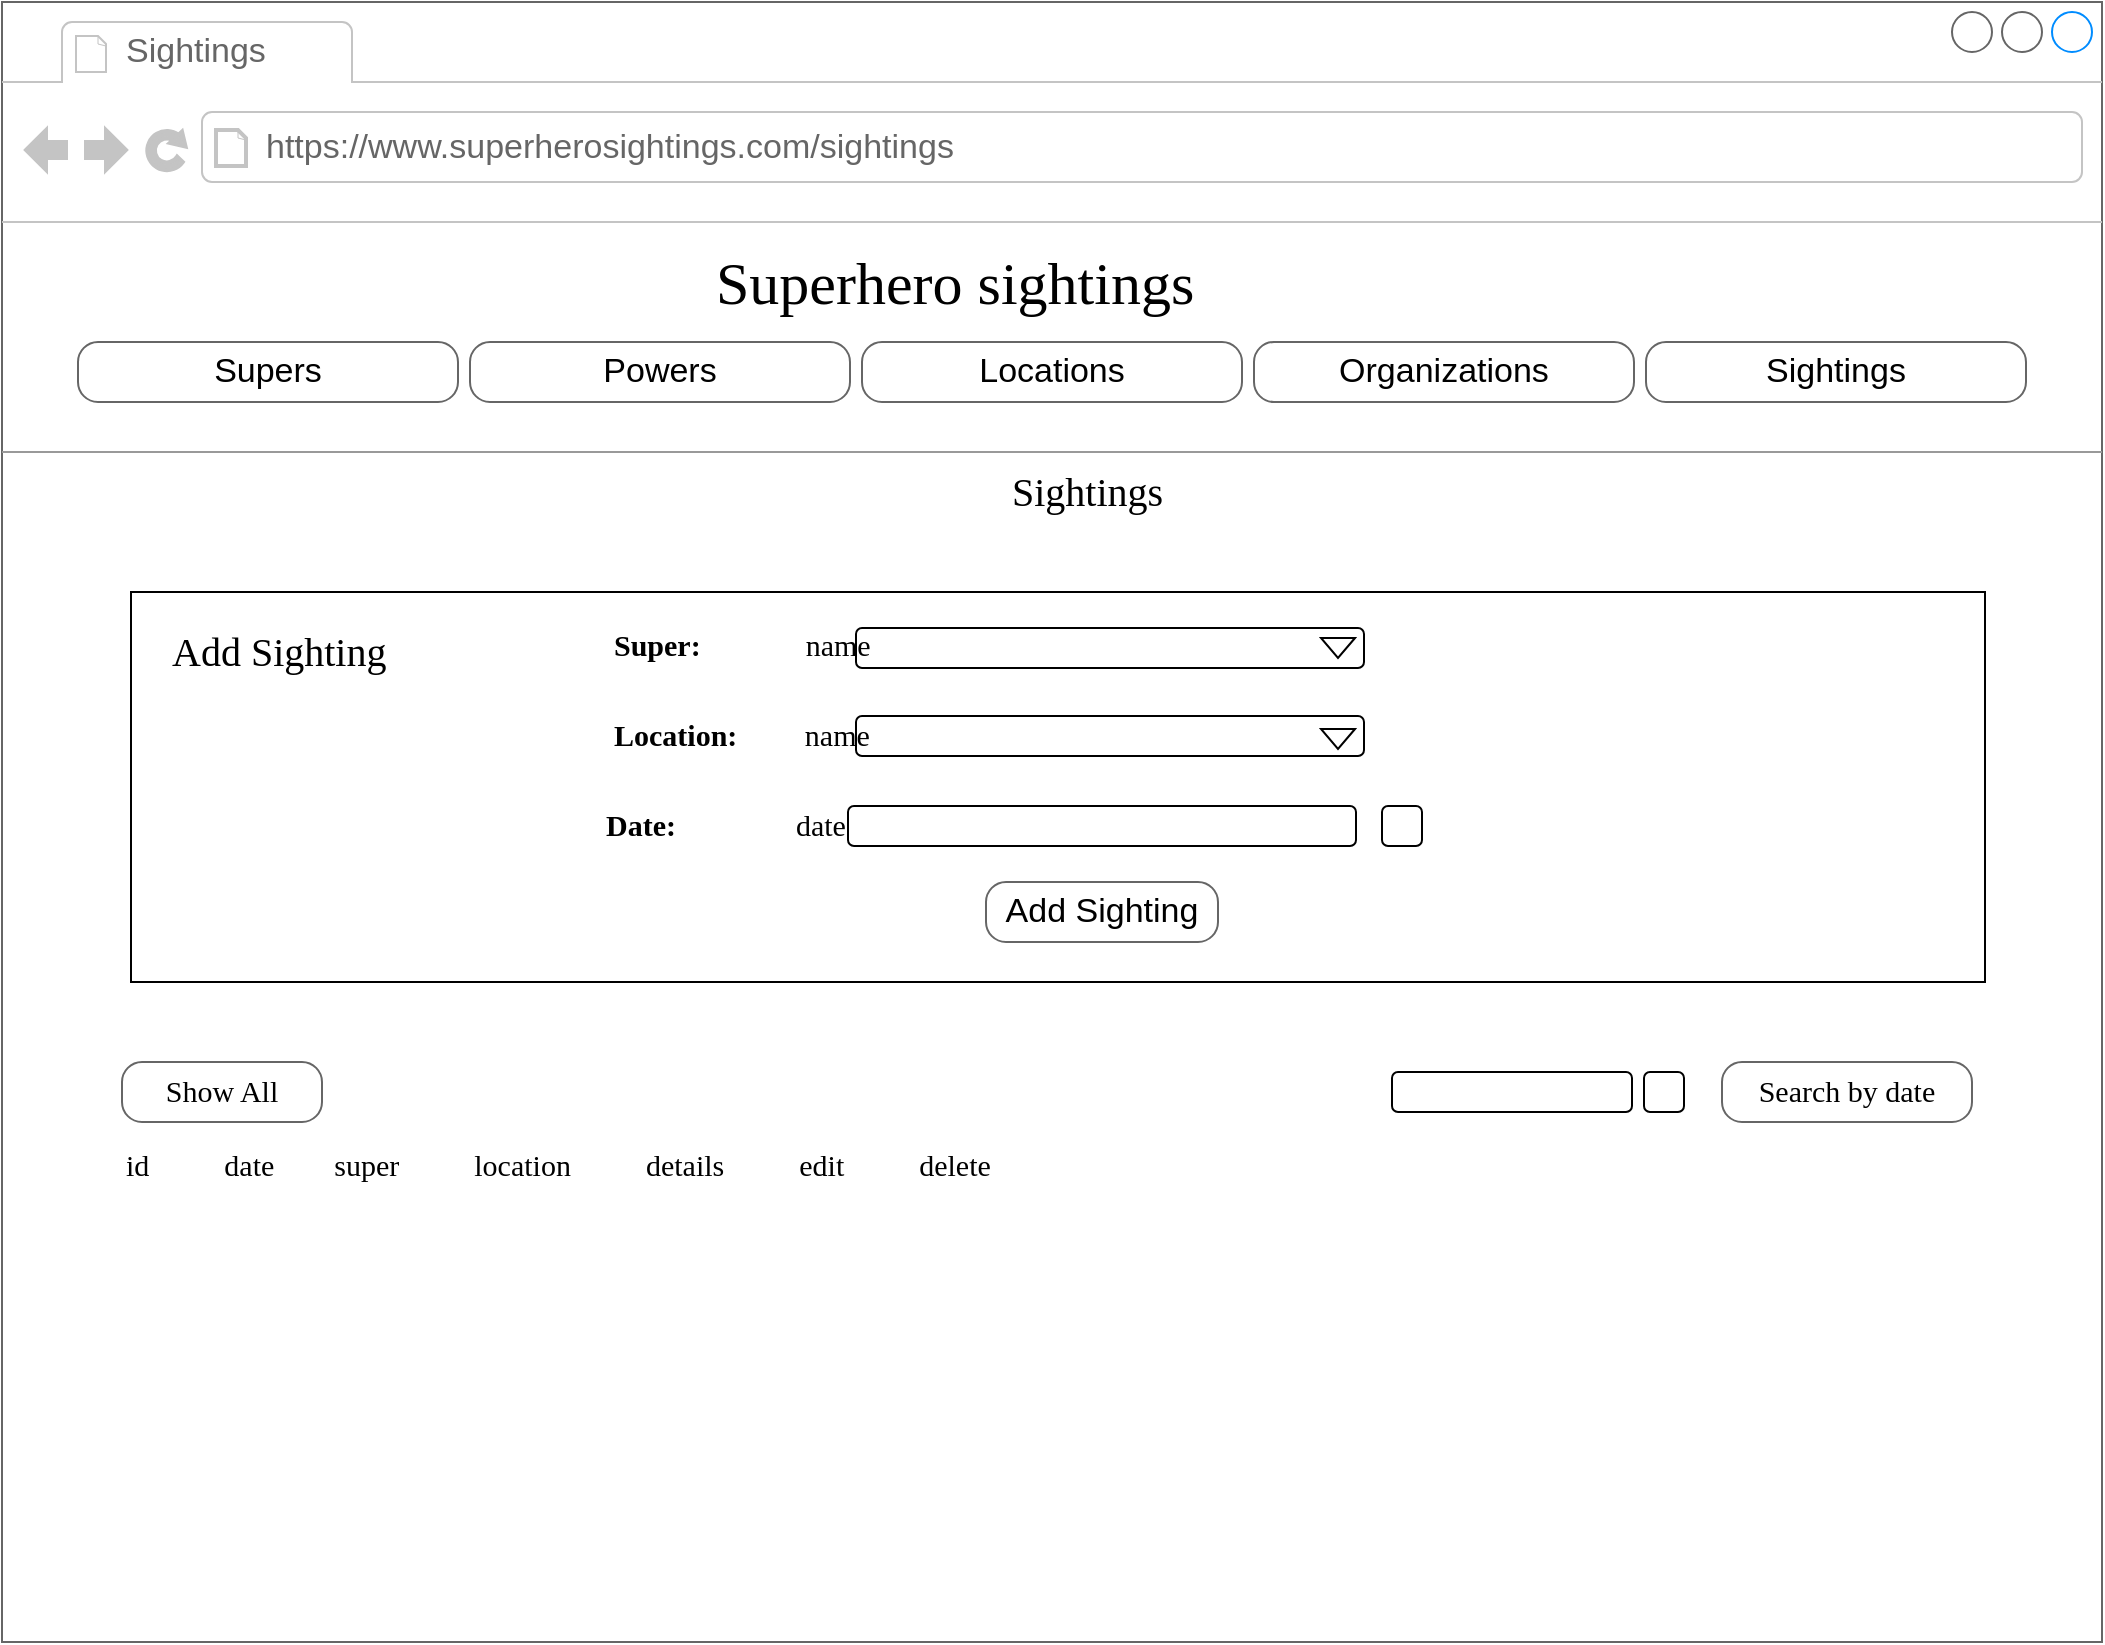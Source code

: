 <mxfile version="14.1.9" type="device"><diagram name="Page-1" id="2cc2dc42-3aac-f2a9-1cec-7a8b7cbee084"><mxGraphModel dx="1422" dy="794" grid="1" gridSize="10" guides="1" tooltips="1" connect="1" arrows="1" fold="1" page="1" pageScale="1" pageWidth="1100" pageHeight="850" background="#ffffff" math="0" shadow="0"><root><mxCell id="0"/><mxCell id="1" parent="0"/><mxCell id="7026571954dc6520-1" value="" style="strokeWidth=1;shadow=0;dashed=0;align=center;html=1;shape=mxgraph.mockup.containers.browserWindow;rSize=0;strokeColor=#666666;mainText=,;recursiveResize=0;rounded=0;labelBackgroundColor=none;fontFamily=Verdana;fontSize=12" parent="1" vertex="1"><mxGeometry x="7" y="10" width="1050" height="820" as="geometry"/></mxCell><mxCell id="7026571954dc6520-2" value="Sightings" style="strokeWidth=1;shadow=0;dashed=0;align=center;html=1;shape=mxgraph.mockup.containers.anchor;fontSize=17;fontColor=#666666;align=left;" parent="7026571954dc6520-1" vertex="1"><mxGeometry x="60" y="12" width="100" height="26" as="geometry"/></mxCell><mxCell id="7026571954dc6520-3" value="https://www.superherosightings.com/sightings" style="strokeWidth=1;shadow=0;dashed=0;align=center;html=1;shape=mxgraph.mockup.containers.anchor;rSize=0;fontSize=17;fontColor=#666666;align=left;" parent="7026571954dc6520-1" vertex="1"><mxGeometry x="130" y="60" width="250" height="26" as="geometry"/></mxCell><mxCell id="7026571954dc6520-4" value="Superhero sightings" style="text;html=1;points=[];align=left;verticalAlign=top;spacingTop=-4;fontSize=30;fontFamily=Verdana" parent="7026571954dc6520-1" vertex="1"><mxGeometry x="355" y="120" width="340" height="50" as="geometry"/></mxCell><mxCell id="7026571954dc6520-15" value="" style="verticalLabelPosition=bottom;shadow=0;dashed=0;align=center;html=1;verticalAlign=top;strokeWidth=1;shape=mxgraph.mockup.markup.line;strokeColor=#999999;rounded=0;labelBackgroundColor=none;fillColor=#ffffff;fontFamily=Verdana;fontSize=12;fontColor=#000000;" parent="7026571954dc6520-1" vertex="1"><mxGeometry y="120" width="1050" height="210" as="geometry"/></mxCell><mxCell id="1FFnmIm4WuDAt7eWRF6D-5" value="Supers" style="strokeWidth=1;shadow=0;dashed=0;align=center;html=1;shape=mxgraph.mockup.buttons.button;strokeColor=#666666;mainText=;buttonStyle=round;fontSize=17;fontStyle=0;fillColor=none;whiteSpace=wrap;rounded=0;labelBackgroundColor=none;" parent="7026571954dc6520-1" vertex="1"><mxGeometry x="38" y="170" width="190" height="30" as="geometry"/></mxCell><mxCell id="1FFnmIm4WuDAt7eWRF6D-6" value="Powers" style="strokeWidth=1;shadow=0;dashed=0;align=center;html=1;shape=mxgraph.mockup.buttons.button;strokeColor=#666666;mainText=;buttonStyle=round;fontSize=17;fontStyle=0;fillColor=none;whiteSpace=wrap;rounded=0;labelBackgroundColor=none;" parent="7026571954dc6520-1" vertex="1"><mxGeometry x="234" y="170" width="190" height="30" as="geometry"/></mxCell><mxCell id="1FFnmIm4WuDAt7eWRF6D-7" value="Locations" style="strokeWidth=1;shadow=0;dashed=0;align=center;html=1;shape=mxgraph.mockup.buttons.button;strokeColor=#666666;mainText=;buttonStyle=round;fontSize=17;fontStyle=0;fillColor=none;whiteSpace=wrap;rounded=0;labelBackgroundColor=none;" parent="7026571954dc6520-1" vertex="1"><mxGeometry x="430" y="170" width="190" height="30" as="geometry"/></mxCell><mxCell id="1FFnmIm4WuDAt7eWRF6D-8" value="Organizations" style="strokeWidth=1;shadow=0;dashed=0;align=center;html=1;shape=mxgraph.mockup.buttons.button;strokeColor=#666666;mainText=;buttonStyle=round;fontSize=17;fontStyle=0;fillColor=none;whiteSpace=wrap;rounded=0;labelBackgroundColor=none;" parent="7026571954dc6520-1" vertex="1"><mxGeometry x="626" y="170" width="190" height="30" as="geometry"/></mxCell><mxCell id="1FFnmIm4WuDAt7eWRF6D-9" value="Sightings" style="strokeWidth=1;shadow=0;dashed=0;align=center;html=1;shape=mxgraph.mockup.buttons.button;strokeColor=#666666;mainText=;buttonStyle=round;fontSize=17;fontStyle=0;fillColor=none;whiteSpace=wrap;rounded=0;labelBackgroundColor=none;" parent="7026571954dc6520-1" vertex="1"><mxGeometry x="822" y="170" width="190" height="30" as="geometry"/></mxCell><mxCell id="OYs6JCSbxtAuv04W-v1A-5" value="Add Sighting" style="strokeWidth=1;shadow=0;dashed=0;align=center;html=1;shape=mxgraph.mockup.buttons.button;strokeColor=#666666;mainText=;buttonStyle=round;fontSize=17;fontStyle=0;fillColor=none;whiteSpace=wrap;rounded=0;labelBackgroundColor=none;" parent="7026571954dc6520-1" vertex="1"><mxGeometry x="492" y="440" width="116" height="30" as="geometry"/></mxCell><mxCell id="OYs6JCSbxtAuv04W-v1A-10" value="&lt;b&gt;Date:&amp;nbsp; &amp;nbsp; &amp;nbsp; &amp;nbsp; &amp;nbsp; &amp;nbsp; &amp;nbsp; &amp;nbsp; &lt;/b&gt;date" style="text;html=1;points=[];align=left;verticalAlign=top;spacingTop=-4;fontSize=15;fontFamily=Verdana" parent="7026571954dc6520-1" vertex="1"><mxGeometry x="300" y="400" width="159" height="30" as="geometry"/></mxCell><mxCell id="OYs6JCSbxtAuv04W-v1A-11" value="" style="rounded=1;whiteSpace=wrap;html=1;glass=0;fillColor=none;" parent="7026571954dc6520-1" vertex="1"><mxGeometry x="423" y="402" width="254" height="20" as="geometry"/></mxCell><mxCell id="OYs6JCSbxtAuv04W-v1A-12" value="" style="rounded=1;whiteSpace=wrap;html=1;glass=0;fillColor=none;" parent="7026571954dc6520-1" vertex="1"><mxGeometry x="690" y="402" width="20" height="20" as="geometry"/></mxCell><mxCell id="M29_HFGSVOU4YGPwLRbJ-1" value="id&amp;nbsp; &amp;nbsp; &amp;nbsp; &amp;nbsp; &amp;nbsp; date&amp;nbsp; &amp;nbsp; &amp;nbsp; &amp;nbsp; super&amp;nbsp; &amp;nbsp; &amp;nbsp; &amp;nbsp; &amp;nbsp; location&amp;nbsp; &amp;nbsp; &amp;nbsp; &amp;nbsp; &amp;nbsp; details&amp;nbsp; &amp;nbsp; &amp;nbsp; &amp;nbsp; &amp;nbsp; edit&amp;nbsp; &amp;nbsp; &amp;nbsp; &amp;nbsp; &amp;nbsp; delete&amp;nbsp; &amp;nbsp;" style="text;html=1;points=[];align=left;verticalAlign=top;spacingTop=-4;fontSize=15;fontFamily=Verdana" parent="7026571954dc6520-1" vertex="1"><mxGeometry x="60" y="570" width="940" height="30" as="geometry"/></mxCell><mxCell id="M29_HFGSVOU4YGPwLRbJ-2" value="&lt;span style=&quot;font-family: &amp;#34;verdana&amp;#34; ; font-size: 15px ; text-align: left&quot;&gt;Search by date&lt;/span&gt;" style="strokeWidth=1;shadow=0;dashed=0;align=center;html=1;shape=mxgraph.mockup.buttons.button;strokeColor=#666666;mainText=;buttonStyle=round;fontSize=17;fontStyle=0;fillColor=none;whiteSpace=wrap;rounded=0;labelBackgroundColor=none;" parent="7026571954dc6520-1" vertex="1"><mxGeometry x="860" y="530" width="125" height="30" as="geometry"/></mxCell><mxCell id="M29_HFGSVOU4YGPwLRbJ-3" value="" style="rounded=1;whiteSpace=wrap;html=1;fillColor=none;" parent="7026571954dc6520-1" vertex="1"><mxGeometry x="695" y="535" width="120" height="20" as="geometry"/></mxCell><mxCell id="M29_HFGSVOU4YGPwLRbJ-7" value="" style="rounded=1;whiteSpace=wrap;html=1;glass=0;fillColor=none;" parent="7026571954dc6520-1" vertex="1"><mxGeometry x="821" y="535" width="20" height="20" as="geometry"/></mxCell><mxCell id="M29_HFGSVOU4YGPwLRbJ-8" value="&lt;span style=&quot;font-family: &amp;#34;verdana&amp;#34; ; font-size: 15px ; text-align: left&quot;&gt;Show All&lt;/span&gt;" style="strokeWidth=1;shadow=0;dashed=0;align=center;html=1;shape=mxgraph.mockup.buttons.button;strokeColor=#666666;mainText=;buttonStyle=round;fontSize=17;fontStyle=0;fillColor=none;whiteSpace=wrap;rounded=0;labelBackgroundColor=none;" parent="7026571954dc6520-1" vertex="1"><mxGeometry x="60" y="530" width="100" height="30" as="geometry"/></mxCell><mxCell id="OYs6JCSbxtAuv04W-v1A-1" value="Sightings" style="text;html=1;points=[];align=left;verticalAlign=top;spacingTop=-4;fontSize=20;fontFamily=Verdana" parent="1" vertex="1"><mxGeometry x="510" y="240" width="170" height="30" as="geometry"/></mxCell><mxCell id="OYs6JCSbxtAuv04W-v1A-3" value="&lt;b&gt;Super:&amp;nbsp; &amp;nbsp; &amp;nbsp; &amp;nbsp; &amp;nbsp; &amp;nbsp; &amp;nbsp;&amp;nbsp;&lt;/b&gt;name" style="text;html=1;points=[];align=left;verticalAlign=top;spacingTop=-4;fontSize=15;fontFamily=Verdana" parent="1" vertex="1"><mxGeometry x="311" y="320" width="170" height="30" as="geometry"/></mxCell><mxCell id="OYs6JCSbxtAuv04W-v1A-4" value="&lt;b&gt;Location:&amp;nbsp; &amp;nbsp; &amp;nbsp;&lt;/b&gt; &amp;nbsp; &amp;nbsp;name" style="text;html=1;points=[];align=left;verticalAlign=top;spacingTop=-4;fontSize=15;fontFamily=Verdana" parent="1" vertex="1"><mxGeometry x="311" y="365" width="170" height="30" as="geometry"/></mxCell><mxCell id="OYs6JCSbxtAuv04W-v1A-6" value="" style="rounded=1;whiteSpace=wrap;html=1;glass=0;fillColor=none;" parent="1" vertex="1"><mxGeometry x="434" y="323" width="254" height="20" as="geometry"/></mxCell><mxCell id="OYs6JCSbxtAuv04W-v1A-7" value="Add Sighting" style="text;html=1;points=[];align=left;verticalAlign=top;spacingTop=-4;fontSize=20;fontFamily=Verdana" parent="1" vertex="1"><mxGeometry x="90" y="320" width="170" height="30" as="geometry"/></mxCell><mxCell id="OYs6JCSbxtAuv04W-v1A-8" value="" style="rounded=1;whiteSpace=wrap;html=1;glass=0;fillColor=none;" parent="1" vertex="1"><mxGeometry x="434" y="367" width="254" height="20" as="geometry"/></mxCell><mxCell id="OYs6JCSbxtAuv04W-v1A-13" value="" style="rounded=0;whiteSpace=wrap;html=1;fillColor=none;" parent="1" vertex="1"><mxGeometry x="71.5" y="305" width="927" height="195" as="geometry"/></mxCell><mxCell id="k07oAwiUi0Cpm5mMQVBX-1" value="" style="triangle;whiteSpace=wrap;html=1;rotation=90;" vertex="1" parent="1"><mxGeometry x="670" y="324.5" width="10" height="17" as="geometry"/></mxCell><mxCell id="k07oAwiUi0Cpm5mMQVBX-2" value="" style="triangle;whiteSpace=wrap;html=1;rotation=90;" vertex="1" parent="1"><mxGeometry x="670" y="370" width="10" height="17" as="geometry"/></mxCell></root></mxGraphModel></diagram></mxfile>